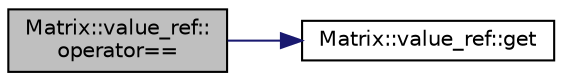 digraph "Matrix::value_ref::operator=="
{
 // LATEX_PDF_SIZE
  bgcolor="transparent";
  edge [fontname="Helvetica",fontsize="10",labelfontname="Helvetica",labelfontsize="10"];
  node [fontname="Helvetica",fontsize="10",shape=record];
  rankdir="LR";
  Node1 [label="Matrix::value_ref::\loperator==",height=0.2,width=0.4,color="black", fillcolor="grey75", style="filled", fontcolor="black",tooltip="Comparison operator for comparing the element with a value."];
  Node1 -> Node2 [color="midnightblue",fontsize="10",style="solid",fontname="Helvetica"];
  Node2 [label="Matrix::value_ref::get",height=0.2,width=0.4,color="black",URL="$structMatrix_1_1value__ref.html#af7662025c4be9deb800e466f66c66f2b",tooltip="Retrieves the value of the element from the associated Matrix."];
}
